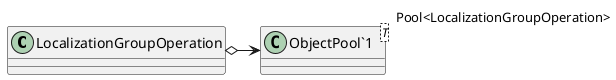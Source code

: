 @startuml
class LocalizationGroupOperation {
}
class "ObjectPool`1"<T> {
}
LocalizationGroupOperation o-> "Pool<LocalizationGroupOperation>" "ObjectPool`1"
@enduml
